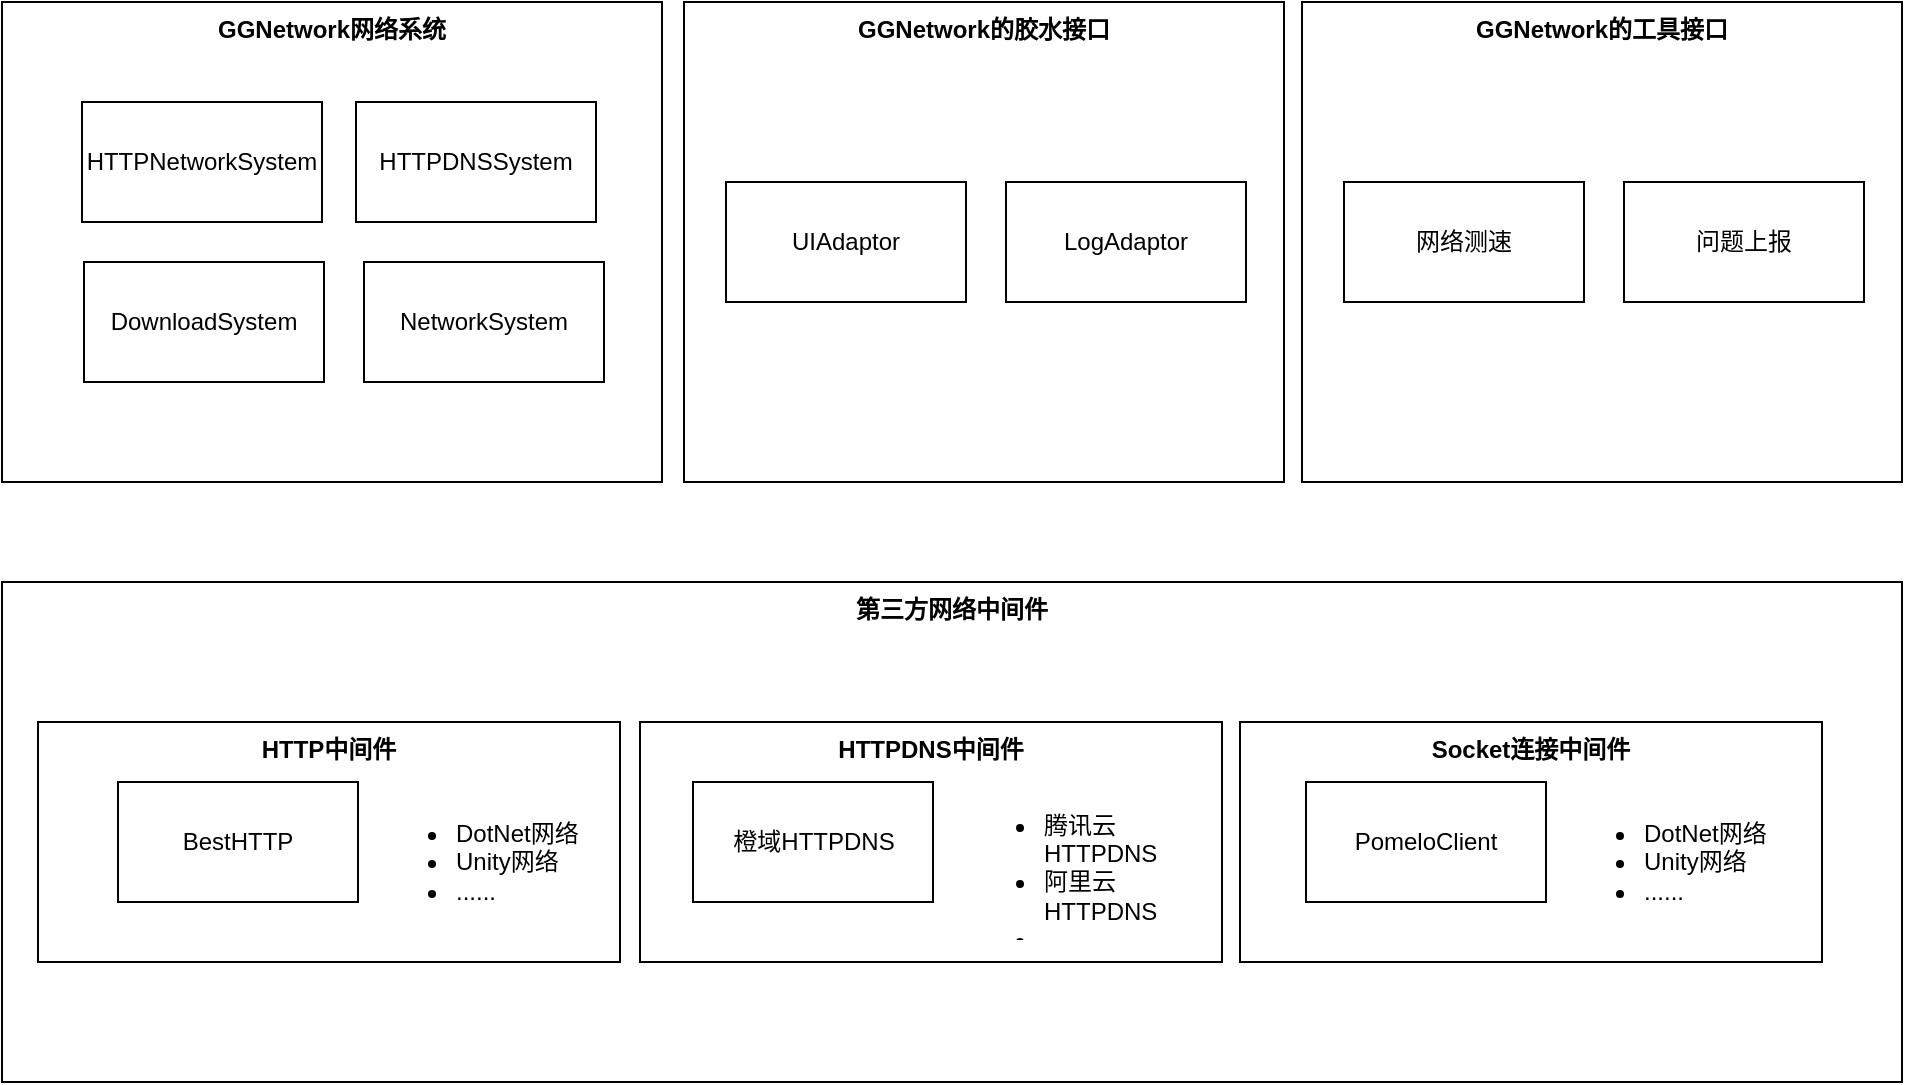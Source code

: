 <mxfile version="20.8.10" type="device"><diagram id="HV2gD_byyTgBDkKyJpas" name="第 1 页"><mxGraphModel dx="1116" dy="789" grid="1" gridSize="10" guides="1" tooltips="1" connect="1" arrows="1" fold="1" page="1" pageScale="1" pageWidth="827" pageHeight="1169" math="0" shadow="0"><root><mxCell id="0"/><mxCell id="1" parent="0"/><mxCell id="EXnixE73Wk8ms5CC2625-12" value="第三方网络中间件" style="rounded=0;whiteSpace=wrap;html=1;fontStyle=1;horizontal=1;verticalAlign=top;" parent="1" vertex="1"><mxGeometry x="180" y="700" width="950" height="250" as="geometry"/></mxCell><mxCell id="EXnixE73Wk8ms5CC2625-5" value="HTTPDNS中间件" style="rounded=0;whiteSpace=wrap;html=1;verticalAlign=top;fontStyle=1" parent="1" vertex="1"><mxGeometry x="499" y="770" width="291" height="120" as="geometry"/></mxCell><mxCell id="EXnixE73Wk8ms5CC2625-3" value="HTTP中间件" style="rounded=0;whiteSpace=wrap;html=1;verticalAlign=top;fontStyle=1" parent="1" vertex="1"><mxGeometry x="198" y="770" width="291" height="120" as="geometry"/></mxCell><mxCell id="EXnixE73Wk8ms5CC2625-1" value="BestHTTP" style="rounded=0;whiteSpace=wrap;html=1;" parent="1" vertex="1"><mxGeometry x="238" y="800" width="120" height="60" as="geometry"/></mxCell><mxCell id="EXnixE73Wk8ms5CC2625-2" value="橙域HTTPDNS" style="rounded=0;whiteSpace=wrap;html=1;" parent="1" vertex="1"><mxGeometry x="525.5" y="800" width="120" height="60" as="geometry"/></mxCell><mxCell id="EXnixE73Wk8ms5CC2625-7" value="GGNetwork网络系统" style="rounded=0;whiteSpace=wrap;html=1;verticalAlign=top;fontStyle=1" parent="1" vertex="1"><mxGeometry x="180" y="410" width="330" height="240" as="geometry"/></mxCell><mxCell id="EXnixE73Wk8ms5CC2625-8" value="HTTPNetworkSystem" style="rounded=0;whiteSpace=wrap;html=1;" parent="1" vertex="1"><mxGeometry x="220" y="460" width="120" height="60" as="geometry"/></mxCell><mxCell id="EXnixE73Wk8ms5CC2625-9" value="NetworkSystem" style="rounded=0;whiteSpace=wrap;html=1;" parent="1" vertex="1"><mxGeometry x="361" y="540" width="120" height="60" as="geometry"/></mxCell><mxCell id="EXnixE73Wk8ms5CC2625-10" value="HTTPDNSSystem" style="rounded=0;whiteSpace=wrap;html=1;" parent="1" vertex="1"><mxGeometry x="357" y="460" width="120" height="60" as="geometry"/></mxCell><mxCell id="EXnixE73Wk8ms5CC2625-13" value="Socket连接中间件" style="rounded=0;whiteSpace=wrap;html=1;verticalAlign=top;fontStyle=1" parent="1" vertex="1"><mxGeometry x="799" y="770" width="291" height="120" as="geometry"/></mxCell><mxCell id="EXnixE73Wk8ms5CC2625-14" value="PomeloClient" style="rounded=0;whiteSpace=wrap;html=1;" parent="1" vertex="1"><mxGeometry x="832" y="800" width="120" height="60" as="geometry"/></mxCell><mxCell id="EXnixE73Wk8ms5CC2625-20" value="&lt;ul&gt;&lt;li&gt;DotNet网络&lt;/li&gt;&lt;li&gt;Unity网络&lt;/li&gt;&lt;li&gt;......&lt;/li&gt;&lt;/ul&gt;" style="text;strokeColor=none;fillColor=none;html=1;whiteSpace=wrap;verticalAlign=middle;overflow=hidden;" parent="1" vertex="1"><mxGeometry x="365" y="800" width="116" height="80" as="geometry"/></mxCell><mxCell id="EXnixE73Wk8ms5CC2625-21" value="&lt;ul&gt;&lt;li&gt;腾讯云HTTPDNS&lt;/li&gt;&lt;li&gt;阿里云HTTPDNS&lt;/li&gt;&lt;li&gt;......&lt;/li&gt;&lt;/ul&gt;" style="text;strokeColor=none;fillColor=none;html=1;whiteSpace=wrap;verticalAlign=middle;overflow=hidden;" parent="1" vertex="1"><mxGeometry x="659" y="800" width="116" height="80" as="geometry"/></mxCell><mxCell id="EXnixE73Wk8ms5CC2625-22" value="&lt;ul&gt;&lt;li&gt;DotNet网络&lt;/li&gt;&lt;li&gt;Unity网络&lt;/li&gt;&lt;li&gt;&lt;span style=&quot;background-color: initial;&quot;&gt;......&lt;/span&gt;&lt;br&gt;&lt;/li&gt;&lt;/ul&gt;" style="text;strokeColor=none;fillColor=none;html=1;whiteSpace=wrap;verticalAlign=middle;overflow=hidden;" parent="1" vertex="1"><mxGeometry x="959" y="800" width="116" height="80" as="geometry"/></mxCell><mxCell id="3Zc1solXKUOqxK0V763S-1" value="DownloadSystem" style="rounded=0;whiteSpace=wrap;html=1;" vertex="1" parent="1"><mxGeometry x="221" y="540" width="120" height="60" as="geometry"/></mxCell><mxCell id="3Zc1solXKUOqxK0V763S-3" value="GGNetwork的工具接口" style="rounded=0;whiteSpace=wrap;html=1;verticalAlign=top;fontStyle=1" vertex="1" parent="1"><mxGeometry x="830" y="410" width="300" height="240" as="geometry"/></mxCell><mxCell id="3Zc1solXKUOqxK0V763S-7" value="问题上报" style="rounded=0;whiteSpace=wrap;html=1;" vertex="1" parent="1"><mxGeometry x="991" y="500" width="120" height="60" as="geometry"/></mxCell><mxCell id="3Zc1solXKUOqxK0V763S-10" value="网络测速" style="rounded=0;whiteSpace=wrap;html=1;" vertex="1" parent="1"><mxGeometry x="851" y="500" width="120" height="60" as="geometry"/></mxCell><mxCell id="3Zc1solXKUOqxK0V763S-11" value="GGNetwork的胶水接口" style="rounded=0;whiteSpace=wrap;html=1;verticalAlign=top;fontStyle=1" vertex="1" parent="1"><mxGeometry x="521" y="410" width="300" height="240" as="geometry"/></mxCell><mxCell id="3Zc1solXKUOqxK0V763S-12" value="LogAdaptor" style="rounded=0;whiteSpace=wrap;html=1;" vertex="1" parent="1"><mxGeometry x="682" y="500" width="120" height="60" as="geometry"/></mxCell><mxCell id="3Zc1solXKUOqxK0V763S-13" value="UIAdaptor" style="rounded=0;whiteSpace=wrap;html=1;" vertex="1" parent="1"><mxGeometry x="542" y="500" width="120" height="60" as="geometry"/></mxCell></root></mxGraphModel></diagram></mxfile>